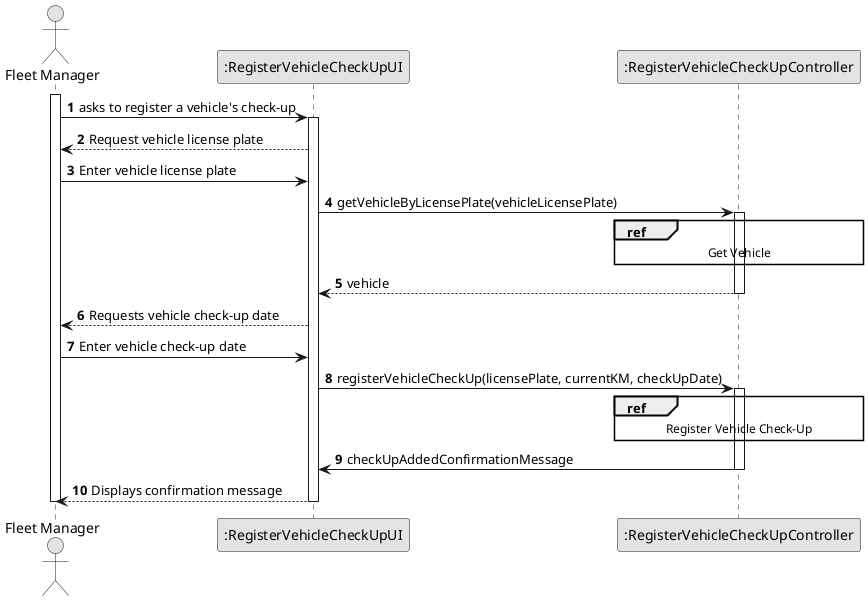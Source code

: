 @startuml
skinparam monochrome true
skinparam packageStyle rectangle
skinparam shadowing false

autonumber

actor "Fleet Manager" as ADM
participant ":RegisterVehicleCheckUpUI" as UI
participant ":RegisterVehicleCheckUpController" as CTRL

activate ADM

ADM -> UI : asks to register a vehicle's check-up
activate UI

UI --> ADM: Request vehicle license plate
ADM -> UI: Enter vehicle license plate

UI -> CTRL : getVehicleByLicensePlate(vehicleLicensePlate)
activate CTRL
                ref over CTRL
                  Get Vehicle
                end ref
CTRL --> UI : vehicle
deactivate CTRL

UI --> ADM : Requests vehicle check-up date
ADM -> UI : Enter vehicle check-up date

UI -> CTRL : registerVehicleCheckUp(licensePlate, currentKM, checkUpDate)
activate CTRL

ref over CTRL
                 Register Vehicle Check-Up
                 end ref

CTRL -> UI: checkUpAddedConfirmationMessage
deactivate CTRL

UI --> ADM: Displays confirmation message
deactivate UI

deactivate ADM

@enduml

